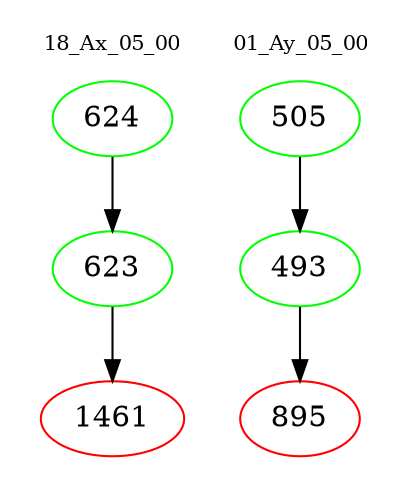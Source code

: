 digraph{
subgraph cluster_0 {
color = white
label = "18_Ax_05_00";
fontsize=10;
T0_624 [label="624", color="green"]
T0_624 -> T0_623 [color="black"]
T0_623 [label="623", color="green"]
T0_623 -> T0_1461 [color="black"]
T0_1461 [label="1461", color="red"]
}
subgraph cluster_1 {
color = white
label = "01_Ay_05_00";
fontsize=10;
T1_505 [label="505", color="green"]
T1_505 -> T1_493 [color="black"]
T1_493 [label="493", color="green"]
T1_493 -> T1_895 [color="black"]
T1_895 [label="895", color="red"]
}
}
